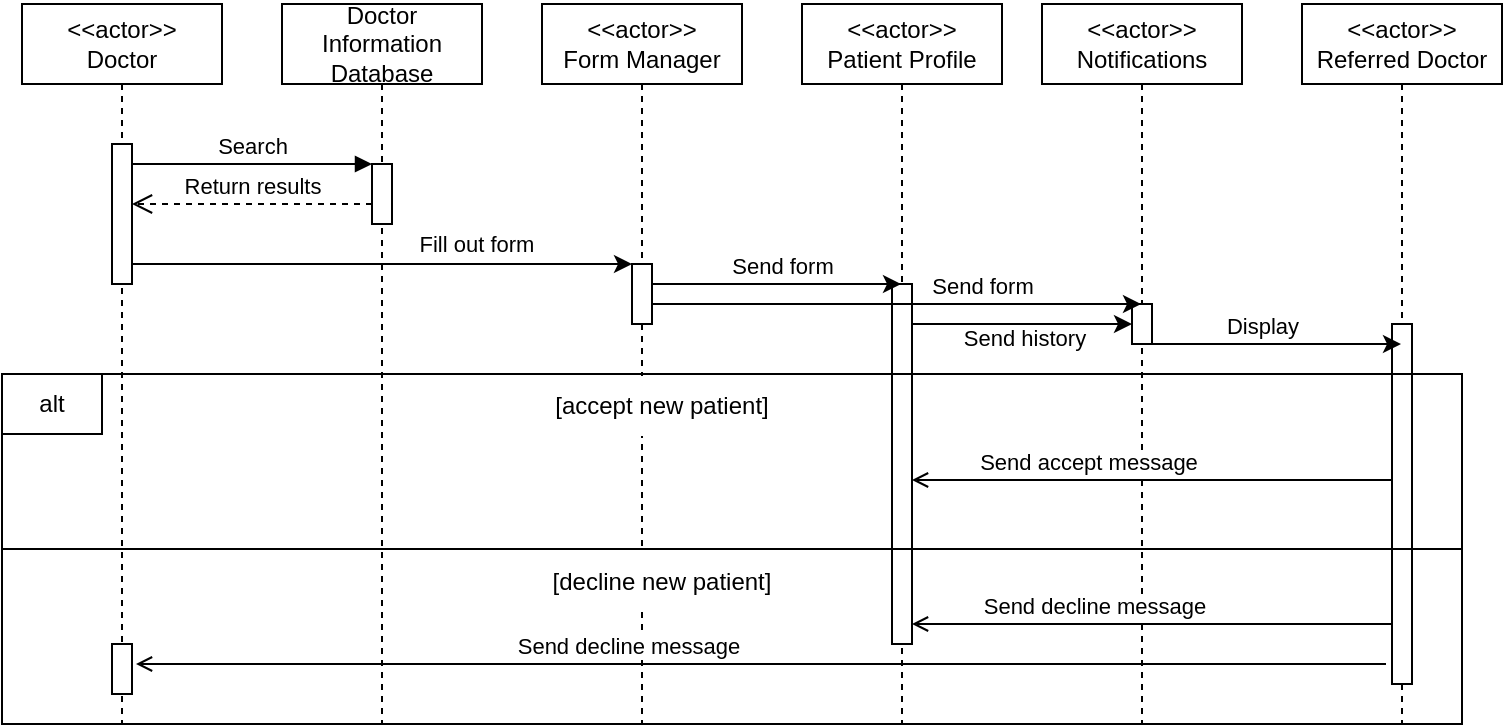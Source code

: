 <mxfile version="22.0.4" type="github">
  <diagram name="Page-1" id="2YBvvXClWsGukQMizWep">
    <mxGraphModel dx="1050" dy="534" grid="1" gridSize="10" guides="1" tooltips="1" connect="1" arrows="1" fold="1" page="1" pageScale="1" pageWidth="850" pageHeight="1100" math="0" shadow="0">
      <root>
        <mxCell id="0" />
        <mxCell id="1" parent="0" />
        <mxCell id="aM9ryv3xv72pqoxQDRHE-1" value="&amp;lt;&amp;lt;actor&amp;gt;&amp;gt;&lt;br&gt;Doctor" style="shape=umlLifeline;perimeter=lifelinePerimeter;whiteSpace=wrap;html=1;container=0;dropTarget=0;collapsible=0;recursiveResize=0;outlineConnect=0;portConstraint=eastwest;newEdgeStyle={&quot;edgeStyle&quot;:&quot;elbowEdgeStyle&quot;,&quot;elbow&quot;:&quot;vertical&quot;,&quot;curved&quot;:0,&quot;rounded&quot;:0};" parent="1" vertex="1">
          <mxGeometry x="60" y="40" width="100" height="360" as="geometry" />
        </mxCell>
        <mxCell id="aM9ryv3xv72pqoxQDRHE-2" value="" style="html=1;points=[];perimeter=orthogonalPerimeter;outlineConnect=0;targetShapes=umlLifeline;portConstraint=eastwest;newEdgeStyle={&quot;edgeStyle&quot;:&quot;elbowEdgeStyle&quot;,&quot;elbow&quot;:&quot;vertical&quot;,&quot;curved&quot;:0,&quot;rounded&quot;:0};" parent="aM9ryv3xv72pqoxQDRHE-1" vertex="1">
          <mxGeometry x="45" y="70" width="10" height="70" as="geometry" />
        </mxCell>
        <mxCell id="hHVcyPx7yW1FXhk6AP4Q-1" value="" style="html=1;points=[];perimeter=orthogonalPerimeter;outlineConnect=0;targetShapes=umlLifeline;portConstraint=eastwest;newEdgeStyle={&quot;edgeStyle&quot;:&quot;elbowEdgeStyle&quot;,&quot;elbow&quot;:&quot;vertical&quot;,&quot;curved&quot;:0,&quot;rounded&quot;:0};" vertex="1" parent="aM9ryv3xv72pqoxQDRHE-1">
          <mxGeometry x="45" y="320" width="10" height="25" as="geometry" />
        </mxCell>
        <mxCell id="aM9ryv3xv72pqoxQDRHE-5" value="Doctor Information Database" style="shape=umlLifeline;perimeter=lifelinePerimeter;whiteSpace=wrap;html=1;container=0;dropTarget=0;collapsible=0;recursiveResize=0;outlineConnect=0;portConstraint=eastwest;newEdgeStyle={&quot;edgeStyle&quot;:&quot;elbowEdgeStyle&quot;,&quot;elbow&quot;:&quot;vertical&quot;,&quot;curved&quot;:0,&quot;rounded&quot;:0};" parent="1" vertex="1">
          <mxGeometry x="190" y="40" width="100" height="360" as="geometry" />
        </mxCell>
        <mxCell id="aM9ryv3xv72pqoxQDRHE-6" value="" style="html=1;points=[];perimeter=orthogonalPerimeter;outlineConnect=0;targetShapes=umlLifeline;portConstraint=eastwest;newEdgeStyle={&quot;edgeStyle&quot;:&quot;elbowEdgeStyle&quot;,&quot;elbow&quot;:&quot;vertical&quot;,&quot;curved&quot;:0,&quot;rounded&quot;:0};" parent="aM9ryv3xv72pqoxQDRHE-5" vertex="1">
          <mxGeometry x="45" y="80" width="10" height="30" as="geometry" />
        </mxCell>
        <mxCell id="aM9ryv3xv72pqoxQDRHE-7" value="Search" style="html=1;verticalAlign=bottom;endArrow=block;edgeStyle=elbowEdgeStyle;elbow=vertical;curved=0;rounded=0;" parent="1" source="aM9ryv3xv72pqoxQDRHE-2" target="aM9ryv3xv72pqoxQDRHE-6" edge="1">
          <mxGeometry relative="1" as="geometry">
            <mxPoint x="195" y="130" as="sourcePoint" />
            <Array as="points">
              <mxPoint x="180" y="120" />
            </Array>
          </mxGeometry>
        </mxCell>
        <mxCell id="aM9ryv3xv72pqoxQDRHE-8" value="Return results" style="html=1;verticalAlign=bottom;endArrow=open;dashed=1;endSize=8;edgeStyle=elbowEdgeStyle;elbow=vertical;curved=0;rounded=0;" parent="1" source="aM9ryv3xv72pqoxQDRHE-6" target="aM9ryv3xv72pqoxQDRHE-2" edge="1">
          <mxGeometry relative="1" as="geometry">
            <mxPoint x="195" y="205" as="targetPoint" />
            <Array as="points">
              <mxPoint x="140" y="140" />
              <mxPoint x="190" y="280" />
            </Array>
          </mxGeometry>
        </mxCell>
        <mxCell id="mDUgTmCi87v3PveI1Hub-2" value="&amp;lt;&amp;lt;actor&amp;gt;&amp;gt;&lt;br&gt;Form Manager" style="shape=umlLifeline;perimeter=lifelinePerimeter;whiteSpace=wrap;html=1;container=0;dropTarget=0;collapsible=0;recursiveResize=0;outlineConnect=0;portConstraint=eastwest;newEdgeStyle={&quot;edgeStyle&quot;:&quot;elbowEdgeStyle&quot;,&quot;elbow&quot;:&quot;vertical&quot;,&quot;curved&quot;:0,&quot;rounded&quot;:0};" parent="1" vertex="1">
          <mxGeometry x="320" y="40" width="100" height="360" as="geometry" />
        </mxCell>
        <mxCell id="mDUgTmCi87v3PveI1Hub-3" value="" style="html=1;points=[];perimeter=orthogonalPerimeter;outlineConnect=0;targetShapes=umlLifeline;portConstraint=eastwest;newEdgeStyle={&quot;edgeStyle&quot;:&quot;elbowEdgeStyle&quot;,&quot;elbow&quot;:&quot;vertical&quot;,&quot;curved&quot;:0,&quot;rounded&quot;:0};" parent="mDUgTmCi87v3PveI1Hub-2" vertex="1">
          <mxGeometry x="45" y="130" width="10" height="30" as="geometry" />
        </mxCell>
        <mxCell id="mDUgTmCi87v3PveI1Hub-4" style="edgeStyle=orthogonalEdgeStyle;rounded=0;orthogonalLoop=1;jettySize=auto;html=1;" parent="1" source="aM9ryv3xv72pqoxQDRHE-2" target="mDUgTmCi87v3PveI1Hub-3" edge="1">
          <mxGeometry relative="1" as="geometry">
            <Array as="points">
              <mxPoint x="180" y="170" />
              <mxPoint x="180" y="170" />
            </Array>
          </mxGeometry>
        </mxCell>
        <mxCell id="mDUgTmCi87v3PveI1Hub-5" value="Fill out form" style="edgeLabel;html=1;align=center;verticalAlign=middle;resizable=0;points=[];" parent="mDUgTmCi87v3PveI1Hub-4" vertex="1" connectable="0">
          <mxGeometry x="0.2" y="1" relative="1" as="geometry">
            <mxPoint x="22" y="-9" as="offset" />
          </mxGeometry>
        </mxCell>
        <mxCell id="mDUgTmCi87v3PveI1Hub-7" value="&amp;lt;&amp;lt;actor&amp;gt;&amp;gt;&lt;br&gt;Patient Profile" style="shape=umlLifeline;perimeter=lifelinePerimeter;whiteSpace=wrap;html=1;container=0;dropTarget=0;collapsible=0;recursiveResize=0;outlineConnect=0;portConstraint=eastwest;newEdgeStyle={&quot;edgeStyle&quot;:&quot;elbowEdgeStyle&quot;,&quot;elbow&quot;:&quot;vertical&quot;,&quot;curved&quot;:0,&quot;rounded&quot;:0};" parent="1" vertex="1">
          <mxGeometry x="450" y="40" width="100" height="360" as="geometry" />
        </mxCell>
        <mxCell id="mDUgTmCi87v3PveI1Hub-8" value="" style="html=1;points=[];perimeter=orthogonalPerimeter;outlineConnect=0;targetShapes=umlLifeline;portConstraint=eastwest;newEdgeStyle={&quot;edgeStyle&quot;:&quot;elbowEdgeStyle&quot;,&quot;elbow&quot;:&quot;vertical&quot;,&quot;curved&quot;:0,&quot;rounded&quot;:0};" parent="mDUgTmCi87v3PveI1Hub-7" vertex="1">
          <mxGeometry x="45" y="140" width="10" height="180" as="geometry" />
        </mxCell>
        <mxCell id="mDUgTmCi87v3PveI1Hub-13" value="alt" style="rounded=0;whiteSpace=wrap;html=1;" parent="1" vertex="1">
          <mxGeometry x="50" y="225" width="50" height="30" as="geometry" />
        </mxCell>
        <mxCell id="mDUgTmCi87v3PveI1Hub-17" value="" style="edgeStyle=orthogonalEdgeStyle;rounded=0;orthogonalLoop=1;jettySize=auto;html=1;" parent="1" source="mDUgTmCi87v3PveI1Hub-3" target="mDUgTmCi87v3PveI1Hub-7" edge="1">
          <mxGeometry relative="1" as="geometry">
            <Array as="points">
              <mxPoint x="390" y="180" />
              <mxPoint x="390" y="180" />
            </Array>
          </mxGeometry>
        </mxCell>
        <mxCell id="mDUgTmCi87v3PveI1Hub-26" value="Send form" style="edgeLabel;html=1;align=center;verticalAlign=middle;resizable=0;points=[];" parent="mDUgTmCi87v3PveI1Hub-17" vertex="1" connectable="0">
          <mxGeometry x="0.173" y="1" relative="1" as="geometry">
            <mxPoint x="-8" y="-8" as="offset" />
          </mxGeometry>
        </mxCell>
        <mxCell id="mDUgTmCi87v3PveI1Hub-18" value="&amp;lt;&amp;lt;actor&amp;gt;&amp;gt;&lt;br&gt;Notifications" style="shape=umlLifeline;perimeter=lifelinePerimeter;whiteSpace=wrap;html=1;container=0;dropTarget=0;collapsible=0;recursiveResize=0;outlineConnect=0;portConstraint=eastwest;newEdgeStyle={&quot;edgeStyle&quot;:&quot;elbowEdgeStyle&quot;,&quot;elbow&quot;:&quot;vertical&quot;,&quot;curved&quot;:0,&quot;rounded&quot;:0};" parent="1" vertex="1">
          <mxGeometry x="570" y="40" width="100" height="360" as="geometry" />
        </mxCell>
        <mxCell id="mDUgTmCi87v3PveI1Hub-19" value="" style="html=1;points=[];perimeter=orthogonalPerimeter;outlineConnect=0;targetShapes=umlLifeline;portConstraint=eastwest;newEdgeStyle={&quot;edgeStyle&quot;:&quot;elbowEdgeStyle&quot;,&quot;elbow&quot;:&quot;vertical&quot;,&quot;curved&quot;:0,&quot;rounded&quot;:0};" parent="mDUgTmCi87v3PveI1Hub-18" vertex="1">
          <mxGeometry x="45" y="150" width="10" height="20" as="geometry" />
        </mxCell>
        <mxCell id="mDUgTmCi87v3PveI1Hub-20" style="edgeStyle=orthogonalEdgeStyle;rounded=0;orthogonalLoop=1;jettySize=auto;html=1;" parent="1" source="mDUgTmCi87v3PveI1Hub-3" target="mDUgTmCi87v3PveI1Hub-18" edge="1">
          <mxGeometry relative="1" as="geometry">
            <Array as="points">
              <mxPoint x="530" y="190" />
              <mxPoint x="530" y="190" />
            </Array>
          </mxGeometry>
        </mxCell>
        <mxCell id="mDUgTmCi87v3PveI1Hub-27" value="Send form" style="edgeLabel;html=1;align=center;verticalAlign=middle;resizable=0;points=[];" parent="mDUgTmCi87v3PveI1Hub-20" vertex="1" connectable="0">
          <mxGeometry x="-0.321" y="-1" relative="1" as="geometry">
            <mxPoint x="82" y="-10" as="offset" />
          </mxGeometry>
        </mxCell>
        <mxCell id="mDUgTmCi87v3PveI1Hub-21" value="&amp;lt;&amp;lt;actor&amp;gt;&amp;gt;&lt;br&gt;Referred Doctor" style="shape=umlLifeline;perimeter=lifelinePerimeter;whiteSpace=wrap;html=1;container=0;dropTarget=0;collapsible=0;recursiveResize=0;outlineConnect=0;portConstraint=eastwest;newEdgeStyle={&quot;edgeStyle&quot;:&quot;elbowEdgeStyle&quot;,&quot;elbow&quot;:&quot;vertical&quot;,&quot;curved&quot;:0,&quot;rounded&quot;:0};" parent="1" vertex="1">
          <mxGeometry x="700" y="40" width="100" height="360" as="geometry" />
        </mxCell>
        <mxCell id="mDUgTmCi87v3PveI1Hub-22" value="" style="html=1;points=[];perimeter=orthogonalPerimeter;outlineConnect=0;targetShapes=umlLifeline;portConstraint=eastwest;newEdgeStyle={&quot;edgeStyle&quot;:&quot;elbowEdgeStyle&quot;,&quot;elbow&quot;:&quot;vertical&quot;,&quot;curved&quot;:0,&quot;rounded&quot;:0};" parent="mDUgTmCi87v3PveI1Hub-21" vertex="1">
          <mxGeometry x="45" y="160" width="10" height="180" as="geometry" />
        </mxCell>
        <mxCell id="mDUgTmCi87v3PveI1Hub-24" style="edgeStyle=orthogonalEdgeStyle;rounded=0;orthogonalLoop=1;jettySize=auto;html=1;" parent="1" source="mDUgTmCi87v3PveI1Hub-19" target="mDUgTmCi87v3PveI1Hub-21" edge="1">
          <mxGeometry relative="1" as="geometry">
            <Array as="points">
              <mxPoint x="660" y="210" />
              <mxPoint x="660" y="210" />
            </Array>
          </mxGeometry>
        </mxCell>
        <mxCell id="mDUgTmCi87v3PveI1Hub-30" value="Display" style="edgeLabel;html=1;align=center;verticalAlign=middle;resizable=0;points=[];" parent="mDUgTmCi87v3PveI1Hub-24" vertex="1" connectable="0">
          <mxGeometry x="0.317" relative="1" as="geometry">
            <mxPoint x="-27" y="-9" as="offset" />
          </mxGeometry>
        </mxCell>
        <mxCell id="mDUgTmCi87v3PveI1Hub-32" value="" style="endArrow=none;html=1;rounded=0;exitX=0;exitY=0.5;exitDx=0;exitDy=0;entryX=1;entryY=0.5;entryDx=0;entryDy=0;" parent="1" source="mDUgTmCi87v3PveI1Hub-9" target="mDUgTmCi87v3PveI1Hub-9" edge="1">
          <mxGeometry width="50" height="50" relative="1" as="geometry">
            <mxPoint x="400" y="390" as="sourcePoint" />
            <mxPoint x="450" y="340" as="targetPoint" />
          </mxGeometry>
        </mxCell>
        <mxCell id="mDUgTmCi87v3PveI1Hub-33" value="[accept new patient]" style="rounded=0;whiteSpace=wrap;html=1;strokeWidth=1;fillOpacity=100;strokeOpacity=0;" parent="1" vertex="1">
          <mxGeometry x="320" y="226" width="120" height="30" as="geometry" />
        </mxCell>
        <mxCell id="mDUgTmCi87v3PveI1Hub-34" value="[decline new patient]" style="rounded=0;whiteSpace=wrap;html=1;strokeWidth=1;fillOpacity=100;strokeOpacity=0;" parent="1" vertex="1">
          <mxGeometry x="320" y="314" width="120" height="30" as="geometry" />
        </mxCell>
        <mxCell id="mDUgTmCi87v3PveI1Hub-38" style="edgeStyle=orthogonalEdgeStyle;rounded=0;orthogonalLoop=1;jettySize=auto;html=1;" parent="1" source="mDUgTmCi87v3PveI1Hub-8" target="mDUgTmCi87v3PveI1Hub-19" edge="1">
          <mxGeometry relative="1" as="geometry">
            <Array as="points">
              <mxPoint x="560" y="200" />
              <mxPoint x="560" y="200" />
            </Array>
          </mxGeometry>
        </mxCell>
        <mxCell id="mDUgTmCi87v3PveI1Hub-39" value="Send history" style="edgeLabel;html=1;align=center;verticalAlign=middle;resizable=0;points=[];" parent="mDUgTmCi87v3PveI1Hub-38" vertex="1" connectable="0">
          <mxGeometry x="0.182" y="-1" relative="1" as="geometry">
            <mxPoint x="-9" y="6" as="offset" />
          </mxGeometry>
        </mxCell>
        <mxCell id="mDUgTmCi87v3PveI1Hub-40" style="edgeStyle=orthogonalEdgeStyle;rounded=0;orthogonalLoop=1;jettySize=auto;html=1;endArrow=open;endFill=0;" parent="1" source="mDUgTmCi87v3PveI1Hub-22" target="mDUgTmCi87v3PveI1Hub-8" edge="1">
          <mxGeometry relative="1" as="geometry">
            <Array as="points">
              <mxPoint x="650" y="278" />
              <mxPoint x="650" y="278" />
            </Array>
          </mxGeometry>
        </mxCell>
        <mxCell id="mDUgTmCi87v3PveI1Hub-41" value="Send accept message" style="edgeLabel;html=1;align=center;verticalAlign=middle;resizable=0;points=[];" parent="mDUgTmCi87v3PveI1Hub-40" vertex="1" connectable="0">
          <mxGeometry x="0.267" y="2" relative="1" as="geometry">
            <mxPoint y="-11" as="offset" />
          </mxGeometry>
        </mxCell>
        <mxCell id="mDUgTmCi87v3PveI1Hub-42" style="edgeStyle=orthogonalEdgeStyle;rounded=0;orthogonalLoop=1;jettySize=auto;html=1;endArrow=open;endFill=0;" parent="1" source="mDUgTmCi87v3PveI1Hub-22" target="mDUgTmCi87v3PveI1Hub-8" edge="1">
          <mxGeometry relative="1" as="geometry">
            <Array as="points">
              <mxPoint x="540" y="350" />
              <mxPoint x="540" y="350" />
            </Array>
          </mxGeometry>
        </mxCell>
        <mxCell id="mDUgTmCi87v3PveI1Hub-43" value="Send decline message" style="edgeLabel;html=1;align=center;verticalAlign=middle;resizable=0;points=[];" parent="mDUgTmCi87v3PveI1Hub-42" vertex="1" connectable="0">
          <mxGeometry x="0.242" y="3" relative="1" as="geometry">
            <mxPoint y="-12" as="offset" />
          </mxGeometry>
        </mxCell>
        <mxCell id="hHVcyPx7yW1FXhk6AP4Q-2" style="edgeStyle=elbowEdgeStyle;rounded=0;orthogonalLoop=1;jettySize=auto;html=1;elbow=vertical;curved=0;endArrow=open;endFill=0;" edge="1" parent="1">
          <mxGeometry relative="1" as="geometry">
            <mxPoint x="742" y="370" as="sourcePoint" />
            <mxPoint x="117" y="370" as="targetPoint" />
            <Array as="points">
              <mxPoint x="474" y="370" />
            </Array>
          </mxGeometry>
        </mxCell>
        <mxCell id="hHVcyPx7yW1FXhk6AP4Q-3" value="Send decline message" style="edgeLabel;html=1;align=center;verticalAlign=middle;resizable=0;points=[];" vertex="1" connectable="0" parent="hHVcyPx7yW1FXhk6AP4Q-2">
          <mxGeometry x="0.818" y="2" relative="1" as="geometry">
            <mxPoint x="189" y="-11" as="offset" />
          </mxGeometry>
        </mxCell>
        <mxCell id="mDUgTmCi87v3PveI1Hub-9" value="" style="rounded=0;whiteSpace=wrap;html=1;strokeWidth=1;perimeterSpacing=0;strokeOpacity=100;fillOpacity=0;" parent="1" vertex="1">
          <mxGeometry x="50" y="225" width="730" height="175" as="geometry" />
        </mxCell>
      </root>
    </mxGraphModel>
  </diagram>
</mxfile>
